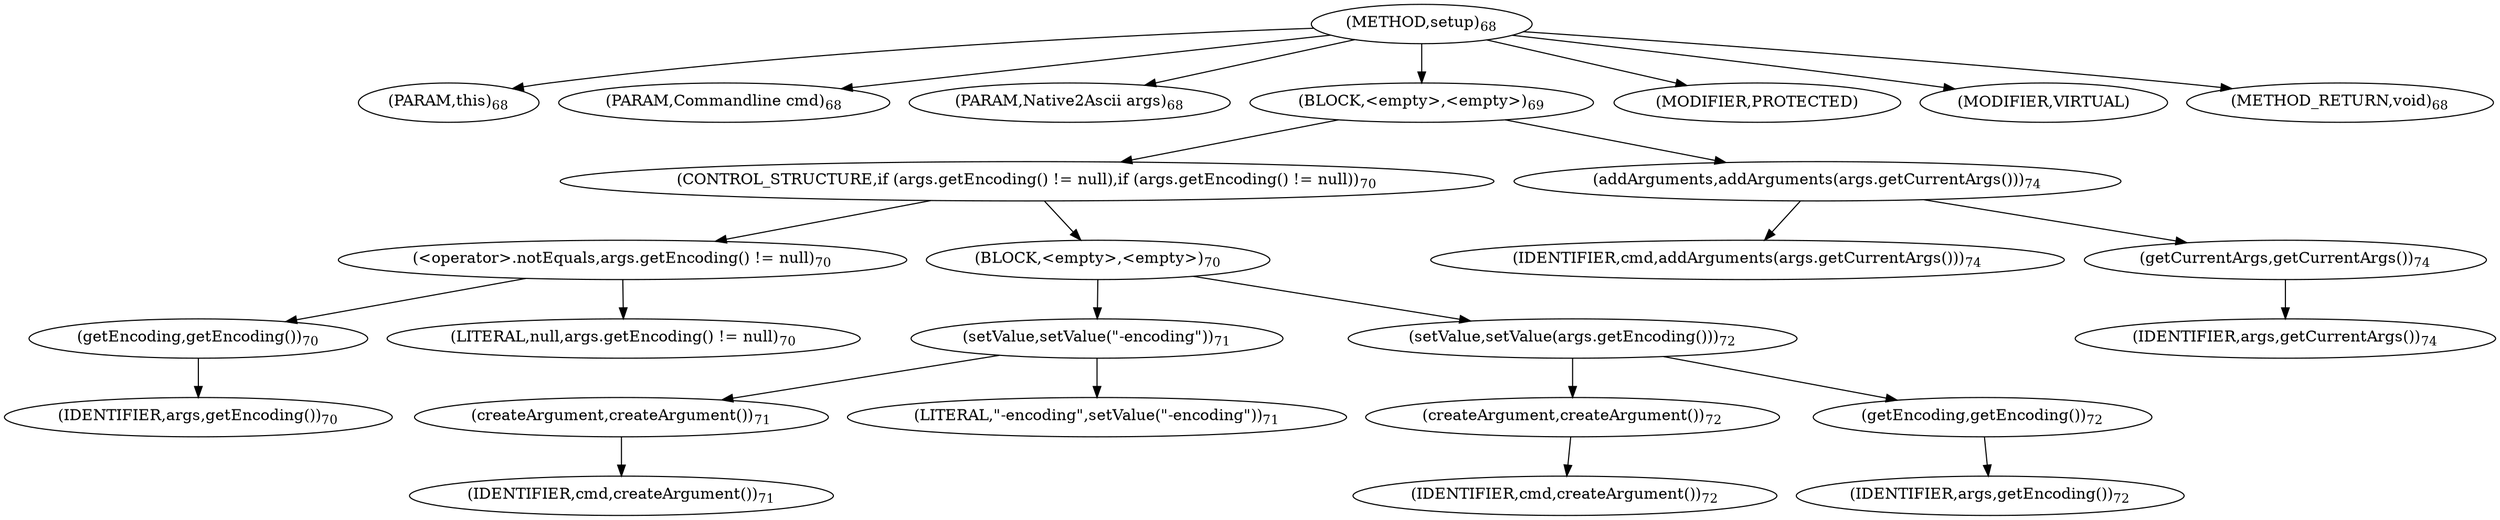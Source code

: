 digraph "setup" {  
"57" [label = <(METHOD,setup)<SUB>68</SUB>> ]
"58" [label = <(PARAM,this)<SUB>68</SUB>> ]
"59" [label = <(PARAM,Commandline cmd)<SUB>68</SUB>> ]
"60" [label = <(PARAM,Native2Ascii args)<SUB>68</SUB>> ]
"61" [label = <(BLOCK,&lt;empty&gt;,&lt;empty&gt;)<SUB>69</SUB>> ]
"62" [label = <(CONTROL_STRUCTURE,if (args.getEncoding() != null),if (args.getEncoding() != null))<SUB>70</SUB>> ]
"63" [label = <(&lt;operator&gt;.notEquals,args.getEncoding() != null)<SUB>70</SUB>> ]
"64" [label = <(getEncoding,getEncoding())<SUB>70</SUB>> ]
"65" [label = <(IDENTIFIER,args,getEncoding())<SUB>70</SUB>> ]
"66" [label = <(LITERAL,null,args.getEncoding() != null)<SUB>70</SUB>> ]
"67" [label = <(BLOCK,&lt;empty&gt;,&lt;empty&gt;)<SUB>70</SUB>> ]
"68" [label = <(setValue,setValue(&quot;-encoding&quot;))<SUB>71</SUB>> ]
"69" [label = <(createArgument,createArgument())<SUB>71</SUB>> ]
"70" [label = <(IDENTIFIER,cmd,createArgument())<SUB>71</SUB>> ]
"71" [label = <(LITERAL,&quot;-encoding&quot;,setValue(&quot;-encoding&quot;))<SUB>71</SUB>> ]
"72" [label = <(setValue,setValue(args.getEncoding()))<SUB>72</SUB>> ]
"73" [label = <(createArgument,createArgument())<SUB>72</SUB>> ]
"74" [label = <(IDENTIFIER,cmd,createArgument())<SUB>72</SUB>> ]
"75" [label = <(getEncoding,getEncoding())<SUB>72</SUB>> ]
"76" [label = <(IDENTIFIER,args,getEncoding())<SUB>72</SUB>> ]
"77" [label = <(addArguments,addArguments(args.getCurrentArgs()))<SUB>74</SUB>> ]
"78" [label = <(IDENTIFIER,cmd,addArguments(args.getCurrentArgs()))<SUB>74</SUB>> ]
"79" [label = <(getCurrentArgs,getCurrentArgs())<SUB>74</SUB>> ]
"80" [label = <(IDENTIFIER,args,getCurrentArgs())<SUB>74</SUB>> ]
"81" [label = <(MODIFIER,PROTECTED)> ]
"82" [label = <(MODIFIER,VIRTUAL)> ]
"83" [label = <(METHOD_RETURN,void)<SUB>68</SUB>> ]
  "57" -> "58" 
  "57" -> "59" 
  "57" -> "60" 
  "57" -> "61" 
  "57" -> "81" 
  "57" -> "82" 
  "57" -> "83" 
  "61" -> "62" 
  "61" -> "77" 
  "62" -> "63" 
  "62" -> "67" 
  "63" -> "64" 
  "63" -> "66" 
  "64" -> "65" 
  "67" -> "68" 
  "67" -> "72" 
  "68" -> "69" 
  "68" -> "71" 
  "69" -> "70" 
  "72" -> "73" 
  "72" -> "75" 
  "73" -> "74" 
  "75" -> "76" 
  "77" -> "78" 
  "77" -> "79" 
  "79" -> "80" 
}
